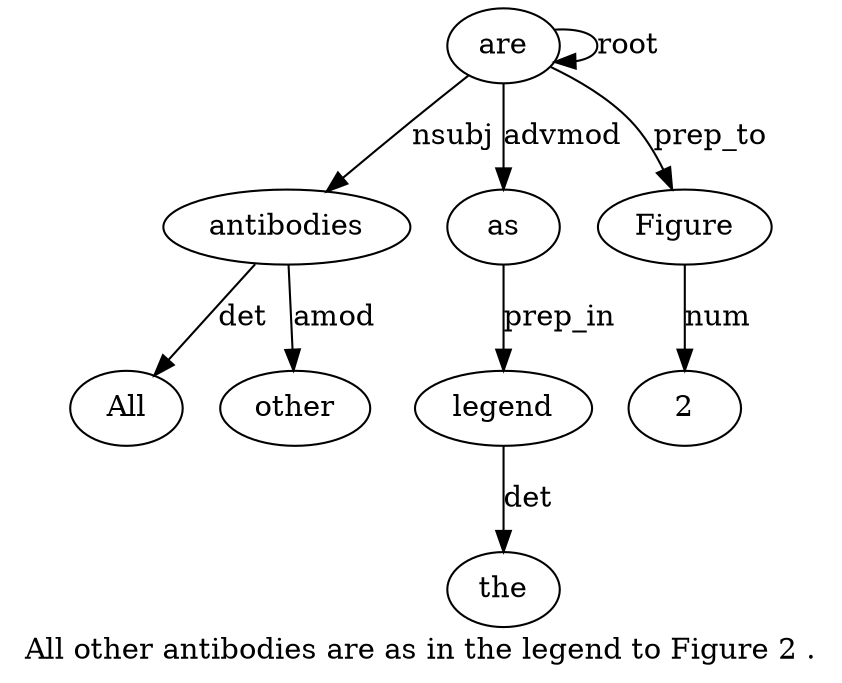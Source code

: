 digraph "All other antibodies are as in the legend to Figure 2 ." {
label="All other antibodies are as in the legend to Figure 2 .";
antibodies3 [style=filled, fillcolor=white, label=antibodies];
All1 [style=filled, fillcolor=white, label=All];
antibodies3 -> All1  [label=det];
other2 [style=filled, fillcolor=white, label=other];
antibodies3 -> other2  [label=amod];
are4 [style=filled, fillcolor=white, label=are];
are4 -> antibodies3  [label=nsubj];
are4 -> are4  [label=root];
as5 [style=filled, fillcolor=white, label=as];
are4 -> as5  [label=advmod];
legend8 [style=filled, fillcolor=white, label=legend];
the7 [style=filled, fillcolor=white, label=the];
legend8 -> the7  [label=det];
as5 -> legend8  [label=prep_in];
Figure10 [style=filled, fillcolor=white, label=Figure];
are4 -> Figure10  [label=prep_to];
211 [style=filled, fillcolor=white, label=2];
Figure10 -> 211  [label=num];
}
